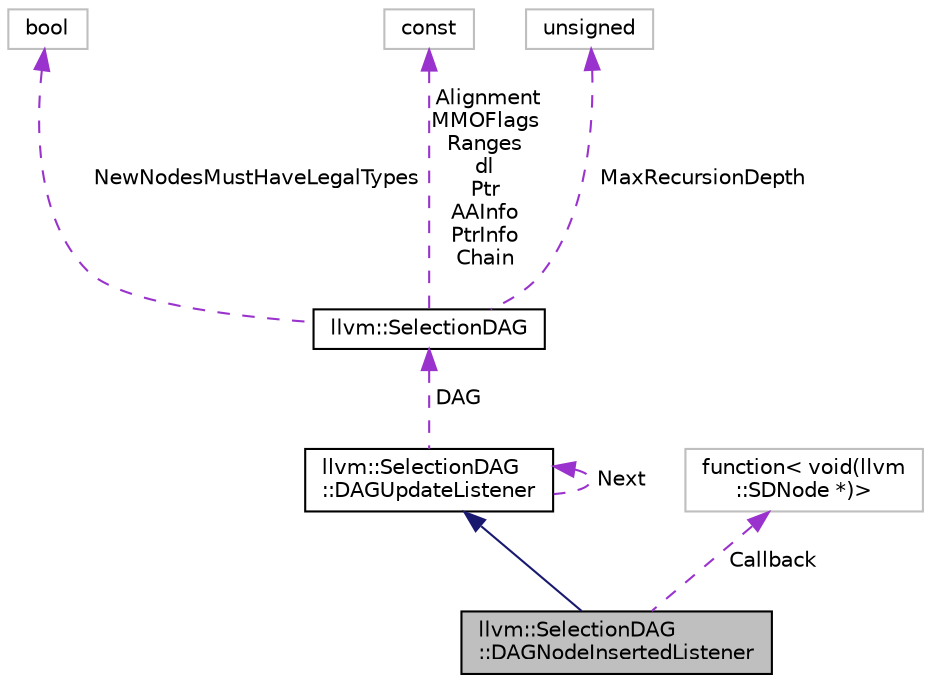 digraph "llvm::SelectionDAG::DAGNodeInsertedListener"
{
 // LATEX_PDF_SIZE
  bgcolor="transparent";
  edge [fontname="Helvetica",fontsize="10",labelfontname="Helvetica",labelfontsize="10"];
  node [fontname="Helvetica",fontsize="10",shape=record];
  Node1 [label="llvm::SelectionDAG\l::DAGNodeInsertedListener",height=0.2,width=0.4,color="black", fillcolor="grey75", style="filled", fontcolor="black",tooltip=" "];
  Node2 -> Node1 [dir="back",color="midnightblue",fontsize="10",style="solid",fontname="Helvetica"];
  Node2 [label="llvm::SelectionDAG\l::DAGUpdateListener",height=0.2,width=0.4,color="black",URL="$structllvm_1_1SelectionDAG_1_1DAGUpdateListener.html",tooltip="Clients of various APIs that cause global effects on the DAG can optionally implement this interface."];
  Node3 -> Node2 [dir="back",color="darkorchid3",fontsize="10",style="dashed",label=" DAG" ,fontname="Helvetica"];
  Node3 [label="llvm::SelectionDAG",height=0.2,width=0.4,color="black",URL="$classllvm_1_1SelectionDAG.html",tooltip="This is used to represent a portion of an LLVM function in a low-level Data Dependence DAG representa..."];
  Node4 -> Node3 [dir="back",color="darkorchid3",fontsize="10",style="dashed",label=" NewNodesMustHaveLegalTypes" ,fontname="Helvetica"];
  Node4 [label="bool",height=0.2,width=0.4,color="grey75",tooltip=" "];
  Node5 -> Node3 [dir="back",color="darkorchid3",fontsize="10",style="dashed",label=" Alignment\nMMOFlags\nRanges\ndl\nPtr\nAAInfo\nPtrInfo\nChain" ,fontname="Helvetica"];
  Node5 [label="const",height=0.2,width=0.4,color="grey75",tooltip=" "];
  Node6 -> Node3 [dir="back",color="darkorchid3",fontsize="10",style="dashed",label=" MaxRecursionDepth" ,fontname="Helvetica"];
  Node6 [label="unsigned",height=0.2,width=0.4,color="grey75",tooltip=" "];
  Node2 -> Node2 [dir="back",color="darkorchid3",fontsize="10",style="dashed",label=" Next" ,fontname="Helvetica"];
  Node7 -> Node1 [dir="back",color="darkorchid3",fontsize="10",style="dashed",label=" Callback" ,fontname="Helvetica"];
  Node7 [label="function\< void(llvm\l::SDNode *)\>",height=0.2,width=0.4,color="grey75",tooltip=" "];
}
